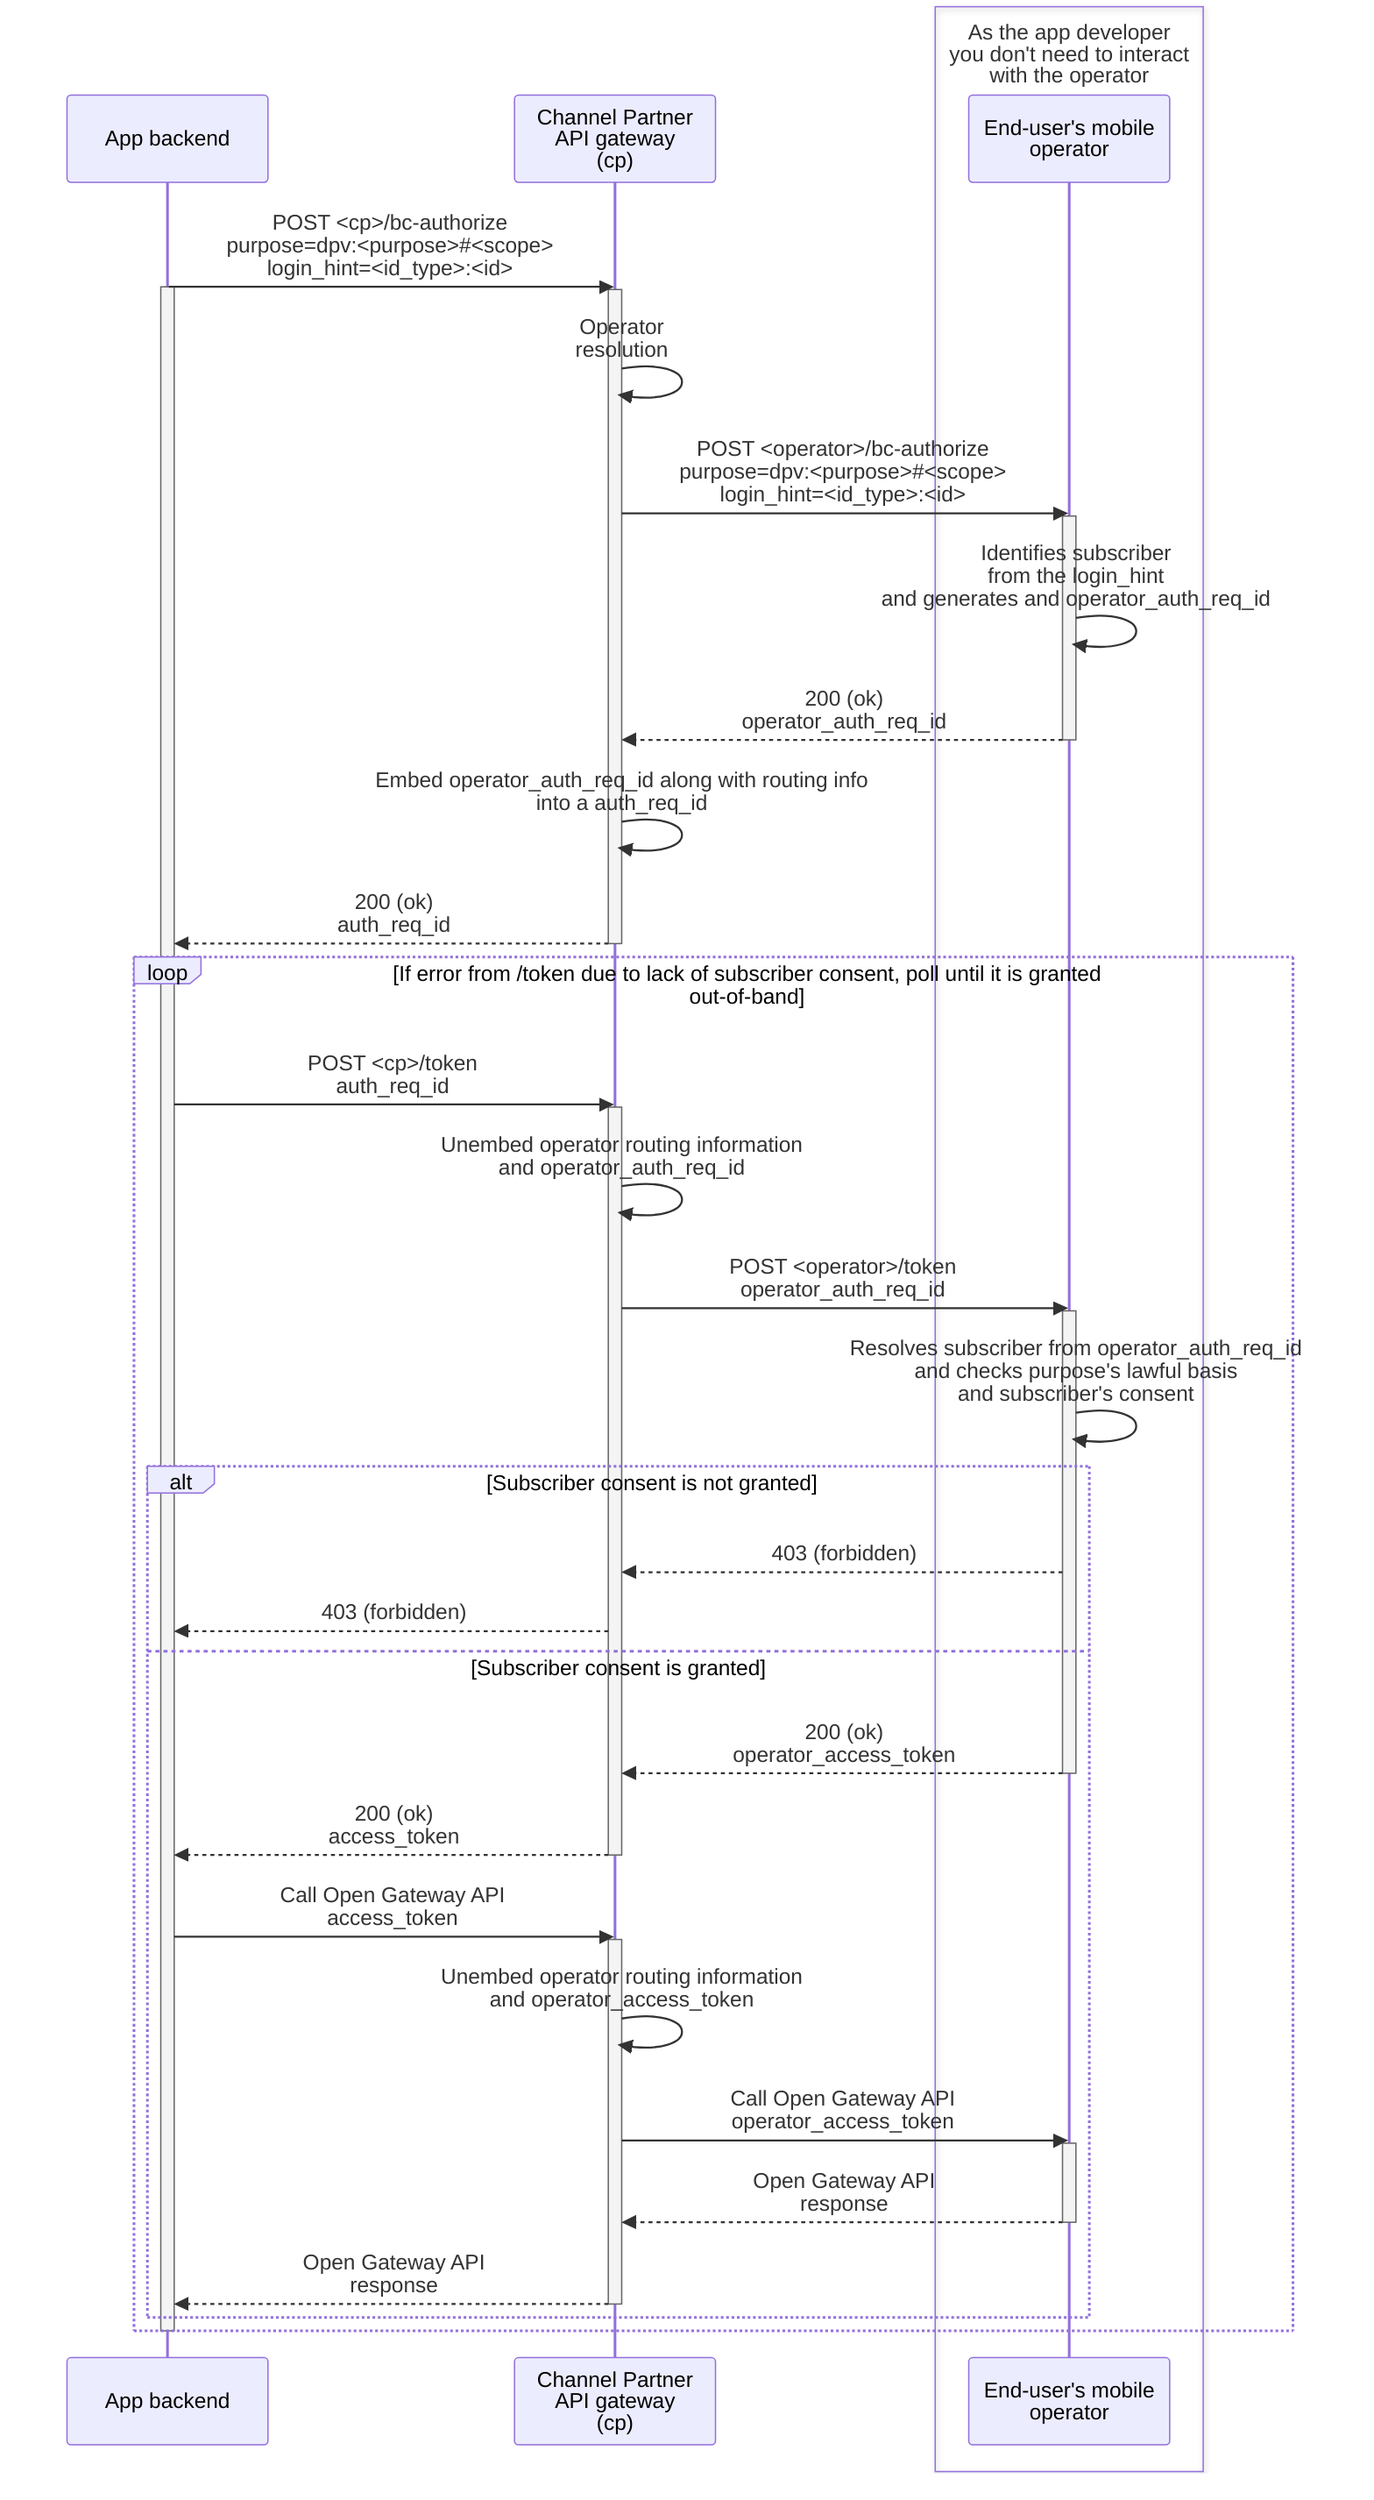 sequenceDiagram
participant BE as App backend
participant CP as Channel Partner<br/>API gateway<br/>(cp)
box As the app developer<br/>you don't need to interact<br/>with the operator
    participant OP as End-user's mobile<br/>operator
end

BE->>CP: POST <cp>/bc-authorize<br/>purpose=dpv:<purpose>#35;<scope><br/>login_hint=<id_type>:<id>
activate BE
    activate CP
        CP->>CP: Operator<br/>resolution
        CP->>OP: POST <operator>/bc-authorize<br/>purpose=dpv:<purpose>#35;<scope><br/>login_hint=<id_type>:<id>
        activate OP
                OP->>OP: Identifies subscriber<br/>from the login_hint<br/>and generates and operator_auth_req_id
            OP-->>CP: 200 (ok)<br/>operator_auth_req_id
        deactivate OP
        CP->>CP: Embed operator_auth_req_id along with routing info<br/>into a auth_req_id
        CP-->>BE: 200 (ok)<br/>auth_req_id
    deactivate CP
    loop If error from /token due to lack of subscriber consent, poll until it is granted out-of-band
        BE->>CP: POST <cp>/token<br/>auth_req_id
        activate CP
            CP->>CP: Unembed operator routing information<br/>and operator_auth_req_id
            CP->>OP: POST <operator>/token<br/>operator_auth_req_id
            activate OP
                OP->>OP: Resolves subscriber from operator_auth_req_id<br/>and checks purpose's lawful basis<br/>and subscriber's consent
                alt Subscriber consent is not granted
                    OP-->>CP: 403 (forbidden)
                    CP-->>BE: 403 (forbidden)
                else Subscriber consent is granted
                    OP-->>CP: 200 (ok)<br/>operator_access_token
                deactivate OP
                CP-->>BE: 200 (ok)<br/>access_token
            deactivate CP
            BE->>CP: Call Open Gateway API<br/>access_token
            activate CP
                CP->>CP: Unembed operator routing information<br/>and operator_access_token
                CP->>OP: Call Open Gateway API<br/>operator_access_token
                activate OP
                    OP-->>CP: Open Gateway API<br/>response
                deactivate OP
                CP-->>BE: Open Gateway API<br/>response
            deactivate CP
        end
    end
deactivate BE